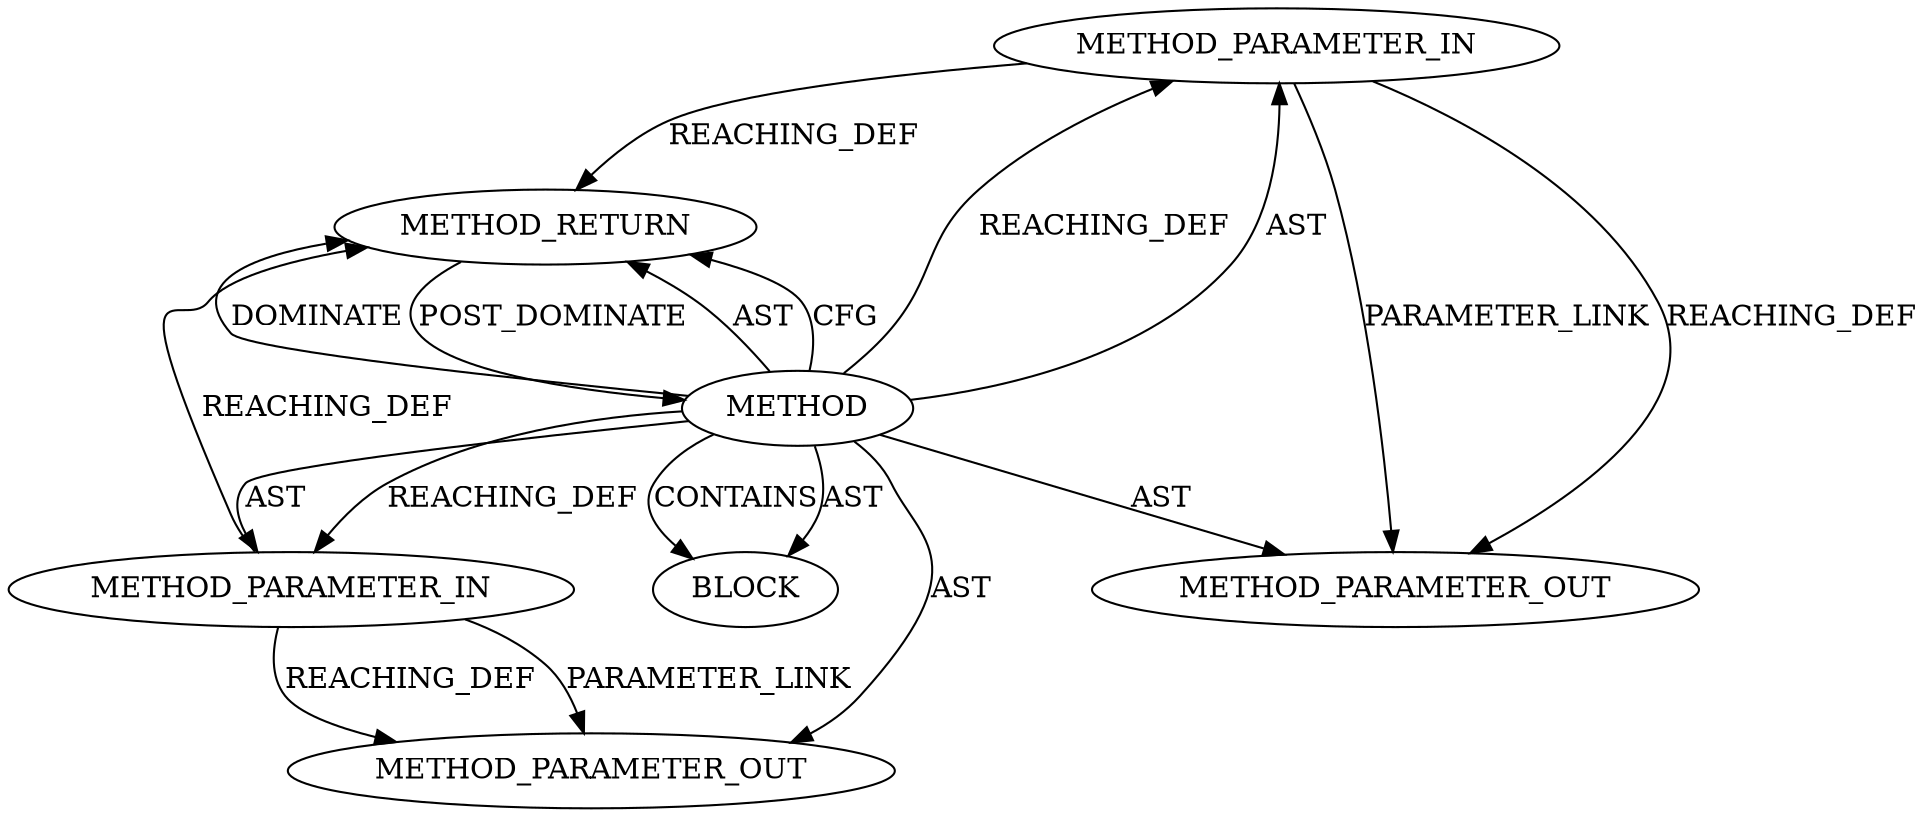 digraph {
  12080 [label=METHOD_PARAMETER_IN ORDER=1 CODE="p1" IS_VARIADIC=false TYPE_FULL_NAME="ANY" EVALUATION_STRATEGY="BY_VALUE" INDEX=1 NAME="p1"]
  12083 [label=METHOD_RETURN ORDER=2 CODE="RET" TYPE_FULL_NAME="ANY" EVALUATION_STRATEGY="BY_VALUE"]
  12081 [label=METHOD_PARAMETER_IN ORDER=2 CODE="p2" IS_VARIADIC=false TYPE_FULL_NAME="ANY" EVALUATION_STRATEGY="BY_VALUE" INDEX=2 NAME="p2"]
  12079 [label=METHOD AST_PARENT_TYPE="NAMESPACE_BLOCK" AST_PARENT_FULL_NAME="<global>" ORDER=0 CODE="<empty>" FULL_NAME="<operator>.subtraction" IS_EXTERNAL=true FILENAME="<empty>" SIGNATURE="" NAME="<operator>.subtraction"]
  13291 [label=METHOD_PARAMETER_OUT ORDER=1 CODE="p1" IS_VARIADIC=false TYPE_FULL_NAME="ANY" EVALUATION_STRATEGY="BY_VALUE" INDEX=1 NAME="p1"]
  13292 [label=METHOD_PARAMETER_OUT ORDER=2 CODE="p2" IS_VARIADIC=false TYPE_FULL_NAME="ANY" EVALUATION_STRATEGY="BY_VALUE" INDEX=2 NAME="p2"]
  12082 [label=BLOCK ORDER=1 ARGUMENT_INDEX=1 CODE="<empty>" TYPE_FULL_NAME="ANY"]
  12080 -> 13291 [label=PARAMETER_LINK ]
  12079 -> 13292 [label=AST ]
  12079 -> 12081 [label=AST ]
  12081 -> 13292 [label=PARAMETER_LINK ]
  12079 -> 12083 [label=AST ]
  12079 -> 13291 [label=AST ]
  12081 -> 13292 [label=REACHING_DEF VARIABLE="p2"]
  12080 -> 13291 [label=REACHING_DEF VARIABLE="p1"]
  12079 -> 12082 [label=CONTAINS ]
  12079 -> 12082 [label=AST ]
  12079 -> 12081 [label=REACHING_DEF VARIABLE=""]
  12081 -> 12083 [label=REACHING_DEF VARIABLE="p2"]
  12079 -> 12080 [label=REACHING_DEF VARIABLE=""]
  12079 -> 12080 [label=AST ]
  12083 -> 12079 [label=POST_DOMINATE ]
  12079 -> 12083 [label=CFG ]
  12079 -> 12083 [label=DOMINATE ]
  12080 -> 12083 [label=REACHING_DEF VARIABLE="p1"]
}
